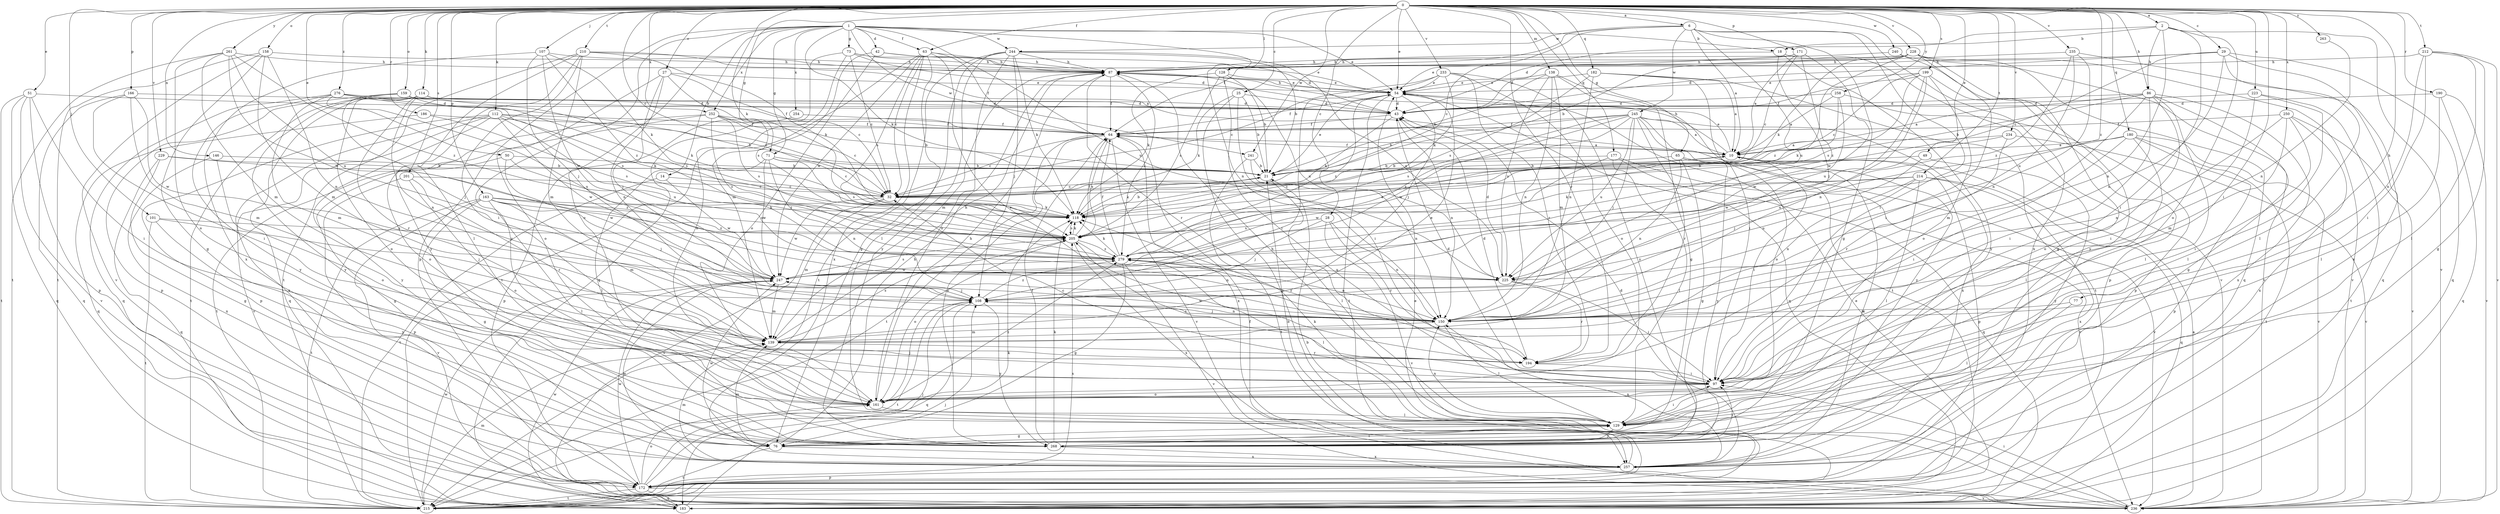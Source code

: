 strict digraph  {
0;
1;
2;
6;
10;
14;
18;
21;
25;
27;
28;
29;
32;
42;
43;
49;
50;
51;
54;
63;
64;
65;
71;
73;
76;
77;
86;
87;
97;
101;
107;
108;
112;
114;
118;
128;
129;
138;
139;
146;
150;
158;
159;
161;
163;
166;
171;
172;
177;
180;
182;
183;
186;
190;
194;
199;
201;
205;
210;
212;
214;
215;
223;
225;
228;
229;
233;
234;
235;
236;
240;
241;
244;
245;
247;
250;
252;
254;
257;
258;
261;
263;
268;
276;
279;
0 -> 2  [label=a];
0 -> 6  [label=a];
0 -> 25  [label=c];
0 -> 27  [label=c];
0 -> 28  [label=c];
0 -> 29  [label=c];
0 -> 32  [label=c];
0 -> 49  [label=e];
0 -> 50  [label=e];
0 -> 51  [label=e];
0 -> 54  [label=e];
0 -> 63  [label=f];
0 -> 65  [label=g];
0 -> 71  [label=g];
0 -> 77  [label=h];
0 -> 86  [label=h];
0 -> 97  [label=i];
0 -> 101  [label=j];
0 -> 107  [label=j];
0 -> 112  [label=k];
0 -> 114  [label=k];
0 -> 118  [label=k];
0 -> 128  [label=l];
0 -> 138  [label=m];
0 -> 146  [label=n];
0 -> 158  [label=o];
0 -> 159  [label=o];
0 -> 163  [label=p];
0 -> 166  [label=p];
0 -> 171  [label=p];
0 -> 177  [label=q];
0 -> 180  [label=q];
0 -> 182  [label=q];
0 -> 186  [label=r];
0 -> 190  [label=r];
0 -> 194  [label=r];
0 -> 199  [label=s];
0 -> 201  [label=s];
0 -> 210  [label=t];
0 -> 212  [label=t];
0 -> 214  [label=t];
0 -> 223  [label=u];
0 -> 228  [label=v];
0 -> 229  [label=v];
0 -> 233  [label=v];
0 -> 234  [label=v];
0 -> 235  [label=v];
0 -> 240  [label=w];
0 -> 241  [label=w];
0 -> 250  [label=x];
0 -> 252  [label=x];
0 -> 258  [label=y];
0 -> 261  [label=y];
0 -> 263  [label=y];
0 -> 276  [label=z];
0 -> 279  [label=z];
1 -> 14  [label=b];
1 -> 18  [label=b];
1 -> 42  [label=d];
1 -> 54  [label=e];
1 -> 63  [label=f];
1 -> 71  [label=g];
1 -> 73  [label=g];
1 -> 118  [label=k];
1 -> 150  [label=n];
1 -> 161  [label=o];
1 -> 172  [label=p];
1 -> 225  [label=u];
1 -> 241  [label=w];
1 -> 244  [label=w];
1 -> 252  [label=x];
1 -> 254  [label=x];
1 -> 268  [label=y];
2 -> 18  [label=b];
2 -> 43  [label=d];
2 -> 86  [label=h];
2 -> 97  [label=i];
2 -> 150  [label=n];
2 -> 161  [label=o];
2 -> 236  [label=v];
6 -> 10  [label=a];
6 -> 32  [label=c];
6 -> 64  [label=f];
6 -> 76  [label=g];
6 -> 97  [label=i];
6 -> 225  [label=u];
6 -> 244  [label=w];
6 -> 245  [label=w];
6 -> 257  [label=x];
10 -> 21  [label=b];
10 -> 54  [label=e];
10 -> 64  [label=f];
10 -> 87  [label=h];
10 -> 97  [label=i];
10 -> 172  [label=p];
10 -> 257  [label=x];
14 -> 32  [label=c];
14 -> 215  [label=t];
14 -> 247  [label=w];
18 -> 87  [label=h];
18 -> 108  [label=j];
18 -> 236  [label=v];
18 -> 268  [label=y];
21 -> 32  [label=c];
21 -> 54  [label=e];
21 -> 118  [label=k];
21 -> 129  [label=l];
25 -> 21  [label=b];
25 -> 43  [label=d];
25 -> 97  [label=i];
25 -> 118  [label=k];
25 -> 172  [label=p];
27 -> 32  [label=c];
27 -> 54  [label=e];
27 -> 108  [label=j];
27 -> 150  [label=n];
27 -> 161  [label=o];
27 -> 205  [label=s];
28 -> 108  [label=j];
28 -> 150  [label=n];
28 -> 194  [label=r];
28 -> 205  [label=s];
28 -> 236  [label=v];
29 -> 32  [label=c];
29 -> 43  [label=d];
29 -> 87  [label=h];
29 -> 129  [label=l];
29 -> 150  [label=n];
29 -> 183  [label=q];
29 -> 257  [label=x];
32 -> 118  [label=k];
32 -> 139  [label=m];
32 -> 236  [label=v];
32 -> 247  [label=w];
42 -> 43  [label=d];
42 -> 87  [label=h];
42 -> 139  [label=m];
42 -> 161  [label=o];
43 -> 64  [label=f];
43 -> 118  [label=k];
43 -> 150  [label=n];
49 -> 21  [label=b];
49 -> 108  [label=j];
49 -> 268  [label=y];
50 -> 21  [label=b];
50 -> 76  [label=g];
50 -> 247  [label=w];
50 -> 279  [label=z];
51 -> 43  [label=d];
51 -> 97  [label=i];
51 -> 172  [label=p];
51 -> 183  [label=q];
51 -> 215  [label=t];
51 -> 236  [label=v];
54 -> 43  [label=d];
54 -> 64  [label=f];
54 -> 87  [label=h];
54 -> 108  [label=j];
54 -> 183  [label=q];
54 -> 215  [label=t];
54 -> 279  [label=z];
63 -> 32  [label=c];
63 -> 64  [label=f];
63 -> 87  [label=h];
63 -> 129  [label=l];
63 -> 194  [label=r];
63 -> 205  [label=s];
63 -> 215  [label=t];
63 -> 247  [label=w];
63 -> 257  [label=x];
64 -> 10  [label=a];
64 -> 32  [label=c];
64 -> 205  [label=s];
64 -> 215  [label=t];
64 -> 236  [label=v];
64 -> 257  [label=x];
64 -> 268  [label=y];
65 -> 21  [label=b];
65 -> 76  [label=g];
65 -> 150  [label=n];
65 -> 236  [label=v];
65 -> 268  [label=y];
71 -> 21  [label=b];
71 -> 32  [label=c];
71 -> 129  [label=l];
71 -> 150  [label=n];
71 -> 205  [label=s];
71 -> 247  [label=w];
73 -> 32  [label=c];
73 -> 43  [label=d];
73 -> 54  [label=e];
73 -> 87  [label=h];
73 -> 161  [label=o];
73 -> 183  [label=q];
76 -> 87  [label=h];
76 -> 139  [label=m];
76 -> 215  [label=t];
76 -> 247  [label=w];
76 -> 257  [label=x];
77 -> 129  [label=l];
77 -> 150  [label=n];
86 -> 10  [label=a];
86 -> 21  [label=b];
86 -> 43  [label=d];
86 -> 76  [label=g];
86 -> 97  [label=i];
86 -> 129  [label=l];
86 -> 139  [label=m];
86 -> 161  [label=o];
86 -> 257  [label=x];
87 -> 54  [label=e];
87 -> 64  [label=f];
87 -> 139  [label=m];
87 -> 194  [label=r];
87 -> 225  [label=u];
87 -> 279  [label=z];
97 -> 32  [label=c];
97 -> 43  [label=d];
97 -> 161  [label=o];
97 -> 205  [label=s];
101 -> 108  [label=j];
101 -> 205  [label=s];
101 -> 215  [label=t];
101 -> 268  [label=y];
107 -> 87  [label=h];
107 -> 108  [label=j];
107 -> 118  [label=k];
107 -> 247  [label=w];
107 -> 257  [label=x];
107 -> 279  [label=z];
108 -> 150  [label=n];
108 -> 183  [label=q];
108 -> 215  [label=t];
108 -> 268  [label=y];
108 -> 279  [label=z];
112 -> 21  [label=b];
112 -> 64  [label=f];
112 -> 118  [label=k];
112 -> 172  [label=p];
112 -> 225  [label=u];
112 -> 236  [label=v];
112 -> 247  [label=w];
112 -> 257  [label=x];
112 -> 268  [label=y];
114 -> 43  [label=d];
114 -> 118  [label=k];
114 -> 150  [label=n];
114 -> 161  [label=o];
114 -> 183  [label=q];
114 -> 194  [label=r];
114 -> 215  [label=t];
118 -> 21  [label=b];
118 -> 205  [label=s];
128 -> 21  [label=b];
128 -> 54  [label=e];
128 -> 97  [label=i];
128 -> 118  [label=k];
128 -> 205  [label=s];
129 -> 76  [label=g];
129 -> 87  [label=h];
129 -> 97  [label=i];
129 -> 118  [label=k];
129 -> 150  [label=n];
129 -> 268  [label=y];
138 -> 21  [label=b];
138 -> 54  [label=e];
138 -> 76  [label=g];
138 -> 139  [label=m];
138 -> 150  [label=n];
138 -> 215  [label=t];
138 -> 225  [label=u];
139 -> 54  [label=e];
139 -> 87  [label=h];
139 -> 194  [label=r];
139 -> 205  [label=s];
146 -> 21  [label=b];
146 -> 161  [label=o];
146 -> 257  [label=x];
150 -> 108  [label=j];
150 -> 129  [label=l];
150 -> 139  [label=m];
150 -> 247  [label=w];
150 -> 279  [label=z];
158 -> 76  [label=g];
158 -> 87  [label=h];
158 -> 139  [label=m];
158 -> 150  [label=n];
158 -> 215  [label=t];
158 -> 236  [label=v];
159 -> 43  [label=d];
159 -> 64  [label=f];
159 -> 108  [label=j];
159 -> 172  [label=p];
159 -> 205  [label=s];
159 -> 268  [label=y];
161 -> 87  [label=h];
161 -> 108  [label=j];
161 -> 129  [label=l];
161 -> 279  [label=z];
163 -> 76  [label=g];
163 -> 108  [label=j];
163 -> 118  [label=k];
163 -> 129  [label=l];
163 -> 139  [label=m];
163 -> 205  [label=s];
163 -> 215  [label=t];
163 -> 236  [label=v];
163 -> 279  [label=z];
166 -> 43  [label=d];
166 -> 97  [label=i];
166 -> 139  [label=m];
166 -> 183  [label=q];
166 -> 247  [label=w];
171 -> 10  [label=a];
171 -> 32  [label=c];
171 -> 43  [label=d];
171 -> 87  [label=h];
171 -> 247  [label=w];
171 -> 279  [label=z];
172 -> 108  [label=j];
172 -> 118  [label=k];
172 -> 161  [label=o];
172 -> 183  [label=q];
172 -> 215  [label=t];
172 -> 236  [label=v];
172 -> 247  [label=w];
177 -> 21  [label=b];
177 -> 129  [label=l];
177 -> 183  [label=q];
177 -> 236  [label=v];
177 -> 247  [label=w];
180 -> 10  [label=a];
180 -> 97  [label=i];
180 -> 129  [label=l];
180 -> 172  [label=p];
180 -> 215  [label=t];
180 -> 225  [label=u];
180 -> 236  [label=v];
182 -> 10  [label=a];
182 -> 54  [label=e];
182 -> 97  [label=i];
182 -> 150  [label=n];
182 -> 205  [label=s];
182 -> 215  [label=t];
183 -> 54  [label=e];
183 -> 108  [label=j];
183 -> 247  [label=w];
186 -> 64  [label=f];
186 -> 183  [label=q];
186 -> 205  [label=s];
190 -> 43  [label=d];
190 -> 129  [label=l];
190 -> 183  [label=q];
190 -> 236  [label=v];
194 -> 43  [label=d];
194 -> 97  [label=i];
199 -> 32  [label=c];
199 -> 54  [label=e];
199 -> 64  [label=f];
199 -> 150  [label=n];
199 -> 161  [label=o];
199 -> 172  [label=p];
199 -> 205  [label=s];
199 -> 225  [label=u];
201 -> 32  [label=c];
201 -> 161  [label=o];
201 -> 172  [label=p];
201 -> 194  [label=r];
205 -> 10  [label=a];
205 -> 64  [label=f];
205 -> 118  [label=k];
205 -> 150  [label=n];
205 -> 161  [label=o];
205 -> 257  [label=x];
205 -> 279  [label=z];
210 -> 10  [label=a];
210 -> 87  [label=h];
210 -> 97  [label=i];
210 -> 118  [label=k];
210 -> 129  [label=l];
210 -> 139  [label=m];
210 -> 215  [label=t];
210 -> 268  [label=y];
212 -> 76  [label=g];
212 -> 87  [label=h];
212 -> 97  [label=i];
212 -> 129  [label=l];
212 -> 150  [label=n];
212 -> 236  [label=v];
214 -> 32  [label=c];
214 -> 118  [label=k];
214 -> 129  [label=l];
214 -> 150  [label=n];
214 -> 183  [label=q];
214 -> 225  [label=u];
214 -> 257  [label=x];
215 -> 54  [label=e];
215 -> 139  [label=m];
215 -> 205  [label=s];
215 -> 247  [label=w];
223 -> 43  [label=d];
223 -> 97  [label=i];
223 -> 129  [label=l];
223 -> 215  [label=t];
225 -> 43  [label=d];
225 -> 97  [label=i];
225 -> 194  [label=r];
228 -> 21  [label=b];
228 -> 54  [label=e];
228 -> 76  [label=g];
228 -> 87  [label=h];
228 -> 97  [label=i];
228 -> 118  [label=k];
228 -> 183  [label=q];
228 -> 236  [label=v];
228 -> 279  [label=z];
229 -> 21  [label=b];
229 -> 76  [label=g];
229 -> 183  [label=q];
229 -> 279  [label=z];
233 -> 32  [label=c];
233 -> 54  [label=e];
233 -> 108  [label=j];
233 -> 118  [label=k];
233 -> 161  [label=o];
233 -> 194  [label=r];
233 -> 268  [label=y];
234 -> 10  [label=a];
234 -> 194  [label=r];
234 -> 236  [label=v];
234 -> 247  [label=w];
235 -> 87  [label=h];
235 -> 150  [label=n];
235 -> 183  [label=q];
235 -> 225  [label=u];
235 -> 279  [label=z];
236 -> 10  [label=a];
236 -> 21  [label=b];
236 -> 64  [label=f];
236 -> 97  [label=i];
240 -> 87  [label=h];
240 -> 236  [label=v];
240 -> 268  [label=y];
241 -> 21  [label=b];
241 -> 150  [label=n];
241 -> 215  [label=t];
244 -> 21  [label=b];
244 -> 76  [label=g];
244 -> 87  [label=h];
244 -> 108  [label=j];
244 -> 118  [label=k];
244 -> 161  [label=o];
244 -> 215  [label=t];
244 -> 225  [label=u];
244 -> 268  [label=y];
245 -> 10  [label=a];
245 -> 21  [label=b];
245 -> 64  [label=f];
245 -> 108  [label=j];
245 -> 161  [label=o];
245 -> 194  [label=r];
245 -> 205  [label=s];
245 -> 225  [label=u];
245 -> 247  [label=w];
245 -> 257  [label=x];
245 -> 268  [label=y];
245 -> 279  [label=z];
247 -> 108  [label=j];
247 -> 139  [label=m];
247 -> 205  [label=s];
250 -> 64  [label=f];
250 -> 97  [label=i];
250 -> 139  [label=m];
250 -> 150  [label=n];
250 -> 236  [label=v];
250 -> 257  [label=x];
252 -> 21  [label=b];
252 -> 32  [label=c];
252 -> 64  [label=f];
252 -> 161  [label=o];
252 -> 205  [label=s];
252 -> 215  [label=t];
252 -> 279  [label=z];
254 -> 64  [label=f];
254 -> 172  [label=p];
257 -> 21  [label=b];
257 -> 43  [label=d];
257 -> 139  [label=m];
257 -> 150  [label=n];
257 -> 172  [label=p];
257 -> 247  [label=w];
258 -> 10  [label=a];
258 -> 43  [label=d];
258 -> 118  [label=k];
258 -> 172  [label=p];
258 -> 247  [label=w];
261 -> 87  [label=h];
261 -> 139  [label=m];
261 -> 161  [label=o];
261 -> 215  [label=t];
261 -> 225  [label=u];
261 -> 247  [label=w];
261 -> 279  [label=z];
263 -> 150  [label=n];
268 -> 64  [label=f];
268 -> 97  [label=i];
268 -> 118  [label=k];
268 -> 129  [label=l];
268 -> 257  [label=x];
276 -> 32  [label=c];
276 -> 43  [label=d];
276 -> 139  [label=m];
276 -> 183  [label=q];
276 -> 205  [label=s];
276 -> 225  [label=u];
276 -> 268  [label=y];
279 -> 64  [label=f];
279 -> 76  [label=g];
279 -> 118  [label=k];
279 -> 129  [label=l];
279 -> 150  [label=n];
279 -> 225  [label=u];
279 -> 236  [label=v];
279 -> 247  [label=w];
}
